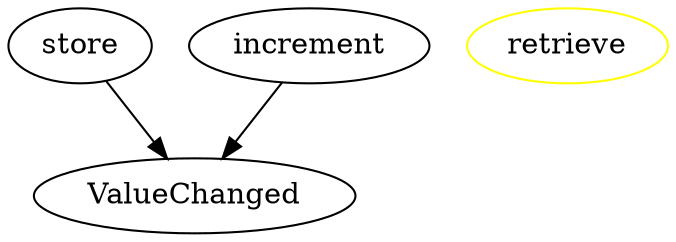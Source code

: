 strict digraph {
  store
  ValueChanged
  retrieve [color=yellow]
  increment
  store -> ValueChanged
  increment -> ValueChanged
}

